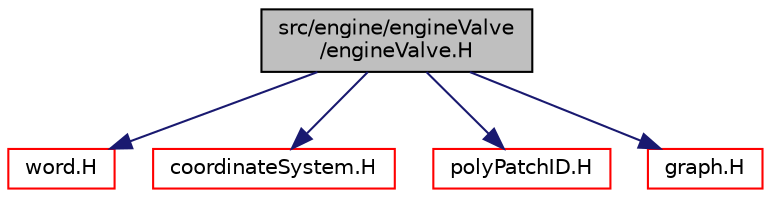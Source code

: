 digraph "src/engine/engineValve/engineValve.H"
{
  bgcolor="transparent";
  edge [fontname="Helvetica",fontsize="10",labelfontname="Helvetica",labelfontsize="10"];
  node [fontname="Helvetica",fontsize="10",shape=record];
  Node0 [label="src/engine/engineValve\l/engineValve.H",height=0.2,width=0.4,color="black", fillcolor="grey75", style="filled", fontcolor="black"];
  Node0 -> Node1 [color="midnightblue",fontsize="10",style="solid",fontname="Helvetica"];
  Node1 [label="word.H",height=0.2,width=0.4,color="red",URL="$a13514.html"];
  Node0 -> Node13 [color="midnightblue",fontsize="10",style="solid",fontname="Helvetica"];
  Node13 [label="coordinateSystem.H",height=0.2,width=0.4,color="red",URL="$a08207.html"];
  Node0 -> Node237 [color="midnightblue",fontsize="10",style="solid",fontname="Helvetica"];
  Node237 [label="polyPatchID.H",height=0.2,width=0.4,color="red",URL="$a11903.html"];
  Node0 -> Node239 [color="midnightblue",fontsize="10",style="solid",fontname="Helvetica"];
  Node239 [label="graph.H",height=0.2,width=0.4,color="red",URL="$a11030.html"];
}
